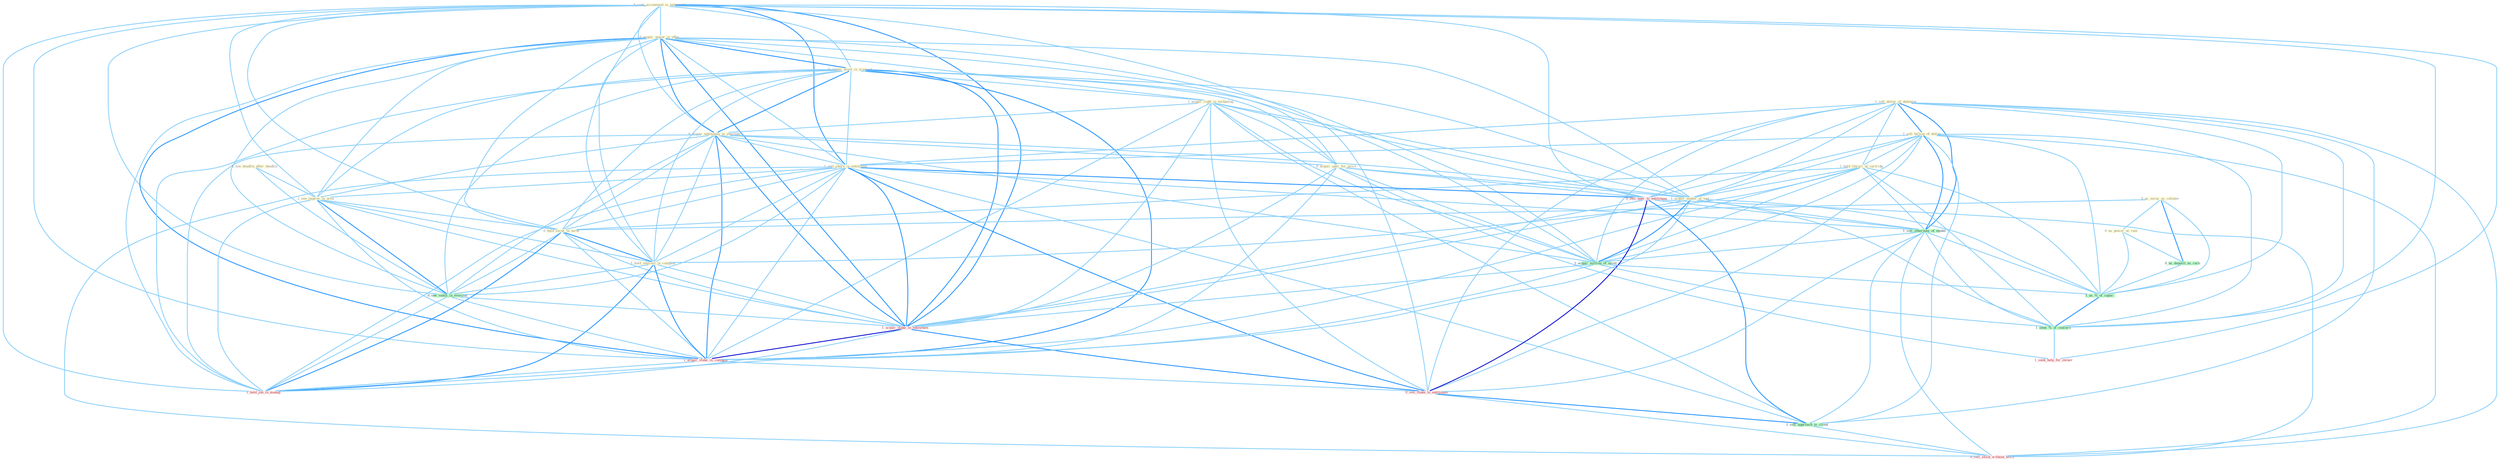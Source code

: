 Graph G{ 
    node
    [shape=polygon,style=filled,width=.5,height=.06,color="#BDFCC9",fixedsize=true,fontsize=4,
    fontcolor="#2f4f4f"];
    {node
    [color="#ffffe0", fontcolor="#8b7d6b"] "0_seek_accommod_in_entitynam " "0_acquir_major_in_offer " "1_sell_dollar_of_debentur " "1_sell_billion_of_dollar " "0_acquir_asset_in_transact " "1_acquir_right_to_technolog " "0_acquir_entitynam_in_yearnum " "0_us_secur_as_collater " "0_acquir_oper_for_price " "1_hold_librari_of_cartridg " "1_sell_share_in_entitynam " "1_acquir_maker_of_tool " "1_see_headlin_after_headlin " "1_see_improv_in_area " "0_us_power_at_rate " "0_hold_secur_in_term " "1_hold_interest_in_compani "}
{node [color="#fff0f5", fontcolor="#b22222"] "0_sell_oper_to_entitynam " "1_acquir_stake_in_entitynam " "1_acquir_stake_in_compani " "0_sell_stake_to_entitynam " "1_hold_job_in_manag " "0_sell_stock_without_hitch " "1_seek_help_for_owner "}
edge [color="#B0E2FF"];

	"0_seek_accommod_in_entitynam " -- "0_acquir_major_in_offer " [w="1", color="#87cefa" ];
	"0_seek_accommod_in_entitynam " -- "0_acquir_asset_in_transact " [w="1", color="#87cefa" ];
	"0_seek_accommod_in_entitynam " -- "0_acquir_entitynam_in_yearnum " [w="1", color="#87cefa" ];
	"0_seek_accommod_in_entitynam " -- "1_sell_share_in_entitynam " [w="2", color="#1e90ff" , len=0.8];
	"0_seek_accommod_in_entitynam " -- "1_see_improv_in_area " [w="1", color="#87cefa" ];
	"0_seek_accommod_in_entitynam " -- "0_hold_secur_in_term " [w="1", color="#87cefa" ];
	"0_seek_accommod_in_entitynam " -- "1_hold_interest_in_compani " [w="1", color="#87cefa" ];
	"0_seek_accommod_in_entitynam " -- "0_sell_oper_to_entitynam " [w="1", color="#87cefa" ];
	"0_seek_accommod_in_entitynam " -- "0_see_vaniti_in_everyon " [w="1", color="#87cefa" ];
	"0_seek_accommod_in_entitynam " -- "1_acquir_stake_in_entitynam " [w="2", color="#1e90ff" , len=0.8];
	"0_seek_accommod_in_entitynam " -- "1_acquir_stake_in_compani " [w="1", color="#87cefa" ];
	"0_seek_accommod_in_entitynam " -- "0_sell_stake_to_entitynam " [w="1", color="#87cefa" ];
	"0_seek_accommod_in_entitynam " -- "1_hold_job_in_manag " [w="1", color="#87cefa" ];
	"0_seek_accommod_in_entitynam " -- "1_seek_%_of_concern " [w="1", color="#87cefa" ];
	"0_seek_accommod_in_entitynam " -- "1_seek_help_for_owner " [w="1", color="#87cefa" ];
	"0_acquir_major_in_offer " -- "0_acquir_asset_in_transact " [w="2", color="#1e90ff" , len=0.8];
	"0_acquir_major_in_offer " -- "1_acquir_right_to_technolog " [w="1", color="#87cefa" ];
	"0_acquir_major_in_offer " -- "0_acquir_entitynam_in_yearnum " [w="2", color="#1e90ff" , len=0.8];
	"0_acquir_major_in_offer " -- "0_acquir_oper_for_price " [w="1", color="#87cefa" ];
	"0_acquir_major_in_offer " -- "1_sell_share_in_entitynam " [w="1", color="#87cefa" ];
	"0_acquir_major_in_offer " -- "1_acquir_maker_of_tool " [w="1", color="#87cefa" ];
	"0_acquir_major_in_offer " -- "1_see_improv_in_area " [w="1", color="#87cefa" ];
	"0_acquir_major_in_offer " -- "0_hold_secur_in_term " [w="1", color="#87cefa" ];
	"0_acquir_major_in_offer " -- "1_hold_interest_in_compani " [w="1", color="#87cefa" ];
	"0_acquir_major_in_offer " -- "0_see_vaniti_in_everyon " [w="1", color="#87cefa" ];
	"0_acquir_major_in_offer " -- "1_acquir_million_of_asset " [w="1", color="#87cefa" ];
	"0_acquir_major_in_offer " -- "1_acquir_stake_in_entitynam " [w="2", color="#1e90ff" , len=0.8];
	"0_acquir_major_in_offer " -- "1_acquir_stake_in_compani " [w="2", color="#1e90ff" , len=0.8];
	"0_acquir_major_in_offer " -- "1_hold_job_in_manag " [w="1", color="#87cefa" ];
	"1_sell_dollar_of_debentur " -- "1_sell_billion_of_dollar " [w="2", color="#1e90ff" , len=0.8];
	"1_sell_dollar_of_debentur " -- "1_hold_librari_of_cartridg " [w="1", color="#87cefa" ];
	"1_sell_dollar_of_debentur " -- "1_sell_share_in_entitynam " [w="1", color="#87cefa" ];
	"1_sell_dollar_of_debentur " -- "1_acquir_maker_of_tool " [w="1", color="#87cefa" ];
	"1_sell_dollar_of_debentur " -- "0_sell_oper_to_entitynam " [w="1", color="#87cefa" ];
	"1_sell_dollar_of_debentur " -- "1_sell_othernum_of_model " [w="2", color="#1e90ff" , len=0.8];
	"1_sell_dollar_of_debentur " -- "1_acquir_million_of_asset " [w="1", color="#87cefa" ];
	"1_sell_dollar_of_debentur " -- "0_sell_stake_to_entitynam " [w="1", color="#87cefa" ];
	"1_sell_dollar_of_debentur " -- "1_us_%_of_capac " [w="1", color="#87cefa" ];
	"1_sell_dollar_of_debentur " -- "1_sell_approach_to_client " [w="1", color="#87cefa" ];
	"1_sell_dollar_of_debentur " -- "0_sell_stock_without_hitch " [w="1", color="#87cefa" ];
	"1_sell_dollar_of_debentur " -- "1_seek_%_of_concern " [w="1", color="#87cefa" ];
	"1_sell_billion_of_dollar " -- "1_hold_librari_of_cartridg " [w="1", color="#87cefa" ];
	"1_sell_billion_of_dollar " -- "1_sell_share_in_entitynam " [w="1", color="#87cefa" ];
	"1_sell_billion_of_dollar " -- "1_acquir_maker_of_tool " [w="1", color="#87cefa" ];
	"1_sell_billion_of_dollar " -- "0_sell_oper_to_entitynam " [w="1", color="#87cefa" ];
	"1_sell_billion_of_dollar " -- "1_sell_othernum_of_model " [w="2", color="#1e90ff" , len=0.8];
	"1_sell_billion_of_dollar " -- "1_acquir_million_of_asset " [w="1", color="#87cefa" ];
	"1_sell_billion_of_dollar " -- "0_sell_stake_to_entitynam " [w="1", color="#87cefa" ];
	"1_sell_billion_of_dollar " -- "1_us_%_of_capac " [w="1", color="#87cefa" ];
	"1_sell_billion_of_dollar " -- "1_sell_approach_to_client " [w="1", color="#87cefa" ];
	"1_sell_billion_of_dollar " -- "0_sell_stock_without_hitch " [w="1", color="#87cefa" ];
	"1_sell_billion_of_dollar " -- "1_seek_%_of_concern " [w="1", color="#87cefa" ];
	"0_acquir_asset_in_transact " -- "1_acquir_right_to_technolog " [w="1", color="#87cefa" ];
	"0_acquir_asset_in_transact " -- "0_acquir_entitynam_in_yearnum " [w="2", color="#1e90ff" , len=0.8];
	"0_acquir_asset_in_transact " -- "0_acquir_oper_for_price " [w="1", color="#87cefa" ];
	"0_acquir_asset_in_transact " -- "1_sell_share_in_entitynam " [w="1", color="#87cefa" ];
	"0_acquir_asset_in_transact " -- "1_acquir_maker_of_tool " [w="1", color="#87cefa" ];
	"0_acquir_asset_in_transact " -- "1_see_improv_in_area " [w="1", color="#87cefa" ];
	"0_acquir_asset_in_transact " -- "0_hold_secur_in_term " [w="1", color="#87cefa" ];
	"0_acquir_asset_in_transact " -- "1_hold_interest_in_compani " [w="1", color="#87cefa" ];
	"0_acquir_asset_in_transact " -- "0_see_vaniti_in_everyon " [w="1", color="#87cefa" ];
	"0_acquir_asset_in_transact " -- "1_acquir_million_of_asset " [w="1", color="#87cefa" ];
	"0_acquir_asset_in_transact " -- "1_acquir_stake_in_entitynam " [w="2", color="#1e90ff" , len=0.8];
	"0_acquir_asset_in_transact " -- "1_acquir_stake_in_compani " [w="2", color="#1e90ff" , len=0.8];
	"0_acquir_asset_in_transact " -- "1_hold_job_in_manag " [w="1", color="#87cefa" ];
	"1_acquir_right_to_technolog " -- "0_acquir_entitynam_in_yearnum " [w="1", color="#87cefa" ];
	"1_acquir_right_to_technolog " -- "0_acquir_oper_for_price " [w="1", color="#87cefa" ];
	"1_acquir_right_to_technolog " -- "1_acquir_maker_of_tool " [w="1", color="#87cefa" ];
	"1_acquir_right_to_technolog " -- "0_sell_oper_to_entitynam " [w="1", color="#87cefa" ];
	"1_acquir_right_to_technolog " -- "1_acquir_million_of_asset " [w="1", color="#87cefa" ];
	"1_acquir_right_to_technolog " -- "1_acquir_stake_in_entitynam " [w="1", color="#87cefa" ];
	"1_acquir_right_to_technolog " -- "1_acquir_stake_in_compani " [w="1", color="#87cefa" ];
	"1_acquir_right_to_technolog " -- "0_sell_stake_to_entitynam " [w="1", color="#87cefa" ];
	"1_acquir_right_to_technolog " -- "1_sell_approach_to_client " [w="1", color="#87cefa" ];
	"0_acquir_entitynam_in_yearnum " -- "0_acquir_oper_for_price " [w="1", color="#87cefa" ];
	"0_acquir_entitynam_in_yearnum " -- "1_sell_share_in_entitynam " [w="1", color="#87cefa" ];
	"0_acquir_entitynam_in_yearnum " -- "1_acquir_maker_of_tool " [w="1", color="#87cefa" ];
	"0_acquir_entitynam_in_yearnum " -- "1_see_improv_in_area " [w="1", color="#87cefa" ];
	"0_acquir_entitynam_in_yearnum " -- "0_hold_secur_in_term " [w="1", color="#87cefa" ];
	"0_acquir_entitynam_in_yearnum " -- "1_hold_interest_in_compani " [w="1", color="#87cefa" ];
	"0_acquir_entitynam_in_yearnum " -- "0_see_vaniti_in_everyon " [w="1", color="#87cefa" ];
	"0_acquir_entitynam_in_yearnum " -- "1_acquir_million_of_asset " [w="1", color="#87cefa" ];
	"0_acquir_entitynam_in_yearnum " -- "1_acquir_stake_in_entitynam " [w="2", color="#1e90ff" , len=0.8];
	"0_acquir_entitynam_in_yearnum " -- "1_acquir_stake_in_compani " [w="2", color="#1e90ff" , len=0.8];
	"0_acquir_entitynam_in_yearnum " -- "1_hold_job_in_manag " [w="1", color="#87cefa" ];
	"0_us_secur_as_collater " -- "0_us_power_at_rate " [w="1", color="#87cefa" ];
	"0_us_secur_as_collater " -- "0_hold_secur_in_term " [w="1", color="#87cefa" ];
	"0_us_secur_as_collater " -- "0_us_deposit_as_cach " [w="2", color="#1e90ff" , len=0.8];
	"0_us_secur_as_collater " -- "1_us_%_of_capac " [w="1", color="#87cefa" ];
	"0_acquir_oper_for_price " -- "1_acquir_maker_of_tool " [w="1", color="#87cefa" ];
	"0_acquir_oper_for_price " -- "0_sell_oper_to_entitynam " [w="1", color="#87cefa" ];
	"0_acquir_oper_for_price " -- "1_acquir_million_of_asset " [w="1", color="#87cefa" ];
	"0_acquir_oper_for_price " -- "1_acquir_stake_in_entitynam " [w="1", color="#87cefa" ];
	"0_acquir_oper_for_price " -- "1_acquir_stake_in_compani " [w="1", color="#87cefa" ];
	"0_acquir_oper_for_price " -- "1_seek_help_for_owner " [w="1", color="#87cefa" ];
	"1_hold_librari_of_cartridg " -- "1_acquir_maker_of_tool " [w="1", color="#87cefa" ];
	"1_hold_librari_of_cartridg " -- "0_hold_secur_in_term " [w="1", color="#87cefa" ];
	"1_hold_librari_of_cartridg " -- "1_hold_interest_in_compani " [w="1", color="#87cefa" ];
	"1_hold_librari_of_cartridg " -- "1_sell_othernum_of_model " [w="1", color="#87cefa" ];
	"1_hold_librari_of_cartridg " -- "1_acquir_million_of_asset " [w="1", color="#87cefa" ];
	"1_hold_librari_of_cartridg " -- "1_us_%_of_capac " [w="1", color="#87cefa" ];
	"1_hold_librari_of_cartridg " -- "1_hold_job_in_manag " [w="1", color="#87cefa" ];
	"1_hold_librari_of_cartridg " -- "1_seek_%_of_concern " [w="1", color="#87cefa" ];
	"1_sell_share_in_entitynam " -- "1_see_improv_in_area " [w="1", color="#87cefa" ];
	"1_sell_share_in_entitynam " -- "0_hold_secur_in_term " [w="1", color="#87cefa" ];
	"1_sell_share_in_entitynam " -- "1_hold_interest_in_compani " [w="1", color="#87cefa" ];
	"1_sell_share_in_entitynam " -- "0_sell_oper_to_entitynam " [w="2", color="#1e90ff" , len=0.8];
	"1_sell_share_in_entitynam " -- "1_sell_othernum_of_model " [w="1", color="#87cefa" ];
	"1_sell_share_in_entitynam " -- "0_see_vaniti_in_everyon " [w="1", color="#87cefa" ];
	"1_sell_share_in_entitynam " -- "1_acquir_stake_in_entitynam " [w="2", color="#1e90ff" , len=0.8];
	"1_sell_share_in_entitynam " -- "1_acquir_stake_in_compani " [w="1", color="#87cefa" ];
	"1_sell_share_in_entitynam " -- "0_sell_stake_to_entitynam " [w="2", color="#1e90ff" , len=0.8];
	"1_sell_share_in_entitynam " -- "1_sell_approach_to_client " [w="1", color="#87cefa" ];
	"1_sell_share_in_entitynam " -- "1_hold_job_in_manag " [w="1", color="#87cefa" ];
	"1_sell_share_in_entitynam " -- "0_sell_stock_without_hitch " [w="1", color="#87cefa" ];
	"1_acquir_maker_of_tool " -- "1_sell_othernum_of_model " [w="1", color="#87cefa" ];
	"1_acquir_maker_of_tool " -- "1_acquir_million_of_asset " [w="2", color="#1e90ff" , len=0.8];
	"1_acquir_maker_of_tool " -- "1_acquir_stake_in_entitynam " [w="1", color="#87cefa" ];
	"1_acquir_maker_of_tool " -- "1_acquir_stake_in_compani " [w="1", color="#87cefa" ];
	"1_acquir_maker_of_tool " -- "1_us_%_of_capac " [w="1", color="#87cefa" ];
	"1_acquir_maker_of_tool " -- "1_seek_%_of_concern " [w="1", color="#87cefa" ];
	"1_see_headlin_after_headlin " -- "1_see_improv_in_area " [w="1", color="#87cefa" ];
	"1_see_headlin_after_headlin " -- "0_see_vaniti_in_everyon " [w="1", color="#87cefa" ];
	"1_see_improv_in_area " -- "0_hold_secur_in_term " [w="1", color="#87cefa" ];
	"1_see_improv_in_area " -- "1_hold_interest_in_compani " [w="1", color="#87cefa" ];
	"1_see_improv_in_area " -- "0_see_vaniti_in_everyon " [w="2", color="#1e90ff" , len=0.8];
	"1_see_improv_in_area " -- "1_acquir_stake_in_entitynam " [w="1", color="#87cefa" ];
	"1_see_improv_in_area " -- "1_acquir_stake_in_compani " [w="1", color="#87cefa" ];
	"1_see_improv_in_area " -- "1_hold_job_in_manag " [w="1", color="#87cefa" ];
	"0_us_power_at_rate " -- "0_us_deposit_as_cach " [w="1", color="#87cefa" ];
	"0_us_power_at_rate " -- "1_us_%_of_capac " [w="1", color="#87cefa" ];
	"0_hold_secur_in_term " -- "1_hold_interest_in_compani " [w="2", color="#1e90ff" , len=0.8];
	"0_hold_secur_in_term " -- "0_see_vaniti_in_everyon " [w="1", color="#87cefa" ];
	"0_hold_secur_in_term " -- "1_acquir_stake_in_entitynam " [w="1", color="#87cefa" ];
	"0_hold_secur_in_term " -- "1_acquir_stake_in_compani " [w="1", color="#87cefa" ];
	"0_hold_secur_in_term " -- "1_hold_job_in_manag " [w="2", color="#1e90ff" , len=0.8];
	"1_hold_interest_in_compani " -- "0_see_vaniti_in_everyon " [w="1", color="#87cefa" ];
	"1_hold_interest_in_compani " -- "1_acquir_stake_in_entitynam " [w="1", color="#87cefa" ];
	"1_hold_interest_in_compani " -- "1_acquir_stake_in_compani " [w="2", color="#1e90ff" , len=0.8];
	"1_hold_interest_in_compani " -- "1_hold_job_in_manag " [w="2", color="#1e90ff" , len=0.8];
	"0_sell_oper_to_entitynam " -- "1_sell_othernum_of_model " [w="1", color="#87cefa" ];
	"0_sell_oper_to_entitynam " -- "1_acquir_stake_in_entitynam " [w="1", color="#87cefa" ];
	"0_sell_oper_to_entitynam " -- "0_sell_stake_to_entitynam " [w="3", color="#0000cd" , len=0.6];
	"0_sell_oper_to_entitynam " -- "1_sell_approach_to_client " [w="2", color="#1e90ff" , len=0.8];
	"0_sell_oper_to_entitynam " -- "0_sell_stock_without_hitch " [w="1", color="#87cefa" ];
	"1_sell_othernum_of_model " -- "1_acquir_million_of_asset " [w="1", color="#87cefa" ];
	"1_sell_othernum_of_model " -- "0_sell_stake_to_entitynam " [w="1", color="#87cefa" ];
	"1_sell_othernum_of_model " -- "1_us_%_of_capac " [w="1", color="#87cefa" ];
	"1_sell_othernum_of_model " -- "1_sell_approach_to_client " [w="1", color="#87cefa" ];
	"1_sell_othernum_of_model " -- "0_sell_stock_without_hitch " [w="1", color="#87cefa" ];
	"1_sell_othernum_of_model " -- "1_seek_%_of_concern " [w="1", color="#87cefa" ];
	"0_see_vaniti_in_everyon " -- "1_acquir_stake_in_entitynam " [w="1", color="#87cefa" ];
	"0_see_vaniti_in_everyon " -- "1_acquir_stake_in_compani " [w="1", color="#87cefa" ];
	"0_see_vaniti_in_everyon " -- "1_hold_job_in_manag " [w="1", color="#87cefa" ];
	"1_acquir_million_of_asset " -- "1_acquir_stake_in_entitynam " [w="1", color="#87cefa" ];
	"1_acquir_million_of_asset " -- "1_acquir_stake_in_compani " [w="1", color="#87cefa" ];
	"1_acquir_million_of_asset " -- "1_us_%_of_capac " [w="1", color="#87cefa" ];
	"1_acquir_million_of_asset " -- "1_seek_%_of_concern " [w="1", color="#87cefa" ];
	"0_us_deposit_as_cach " -- "1_us_%_of_capac " [w="1", color="#87cefa" ];
	"1_acquir_stake_in_entitynam " -- "1_acquir_stake_in_compani " [w="3", color="#0000cd" , len=0.6];
	"1_acquir_stake_in_entitynam " -- "0_sell_stake_to_entitynam " [w="2", color="#1e90ff" , len=0.8];
	"1_acquir_stake_in_entitynam " -- "1_hold_job_in_manag " [w="1", color="#87cefa" ];
	"1_acquir_stake_in_compani " -- "0_sell_stake_to_entitynam " [w="1", color="#87cefa" ];
	"1_acquir_stake_in_compani " -- "1_hold_job_in_manag " [w="1", color="#87cefa" ];
	"0_sell_stake_to_entitynam " -- "1_sell_approach_to_client " [w="2", color="#1e90ff" , len=0.8];
	"0_sell_stake_to_entitynam " -- "0_sell_stock_without_hitch " [w="1", color="#87cefa" ];
	"1_us_%_of_capac " -- "1_seek_%_of_concern " [w="2", color="#1e90ff" , len=0.8];
	"1_sell_approach_to_client " -- "0_sell_stock_without_hitch " [w="1", color="#87cefa" ];
	"1_seek_%_of_concern " -- "1_seek_help_for_owner " [w="1", color="#87cefa" ];
}